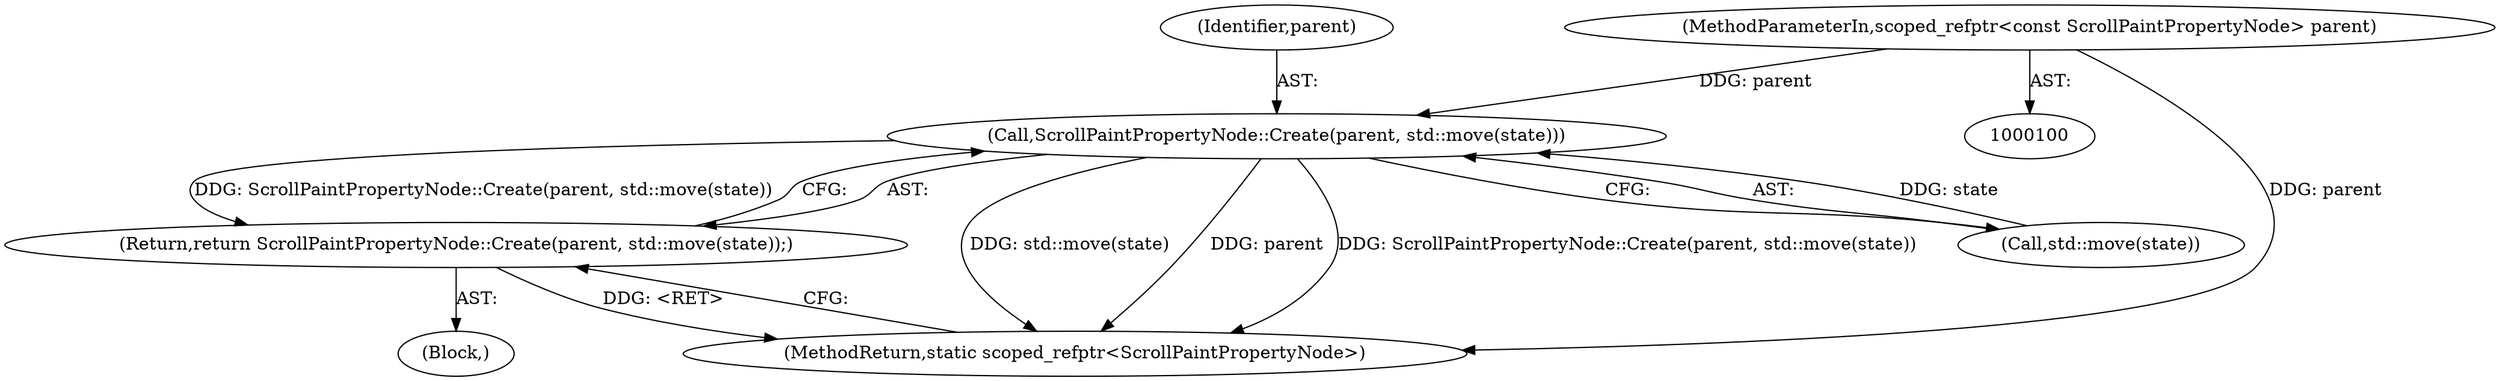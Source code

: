 digraph "1_Chrome_f911e11e7f6b5c0d6f5ee694a9871de6619889f7_28@del" {
"1000101" [label="(MethodParameterIn,scoped_refptr<const ScrollPaintPropertyNode> parent)"];
"1000121" [label="(Call,ScrollPaintPropertyNode::Create(parent, std::move(state)))"];
"1000120" [label="(Return,return ScrollPaintPropertyNode::Create(parent, std::move(state));)"];
"1000121" [label="(Call,ScrollPaintPropertyNode::Create(parent, std::move(state)))"];
"1000105" [label="(Block,)"];
"1000123" [label="(Call,std::move(state))"];
"1000101" [label="(MethodParameterIn,scoped_refptr<const ScrollPaintPropertyNode> parent)"];
"1000120" [label="(Return,return ScrollPaintPropertyNode::Create(parent, std::move(state));)"];
"1000125" [label="(MethodReturn,static scoped_refptr<ScrollPaintPropertyNode>)"];
"1000122" [label="(Identifier,parent)"];
"1000101" -> "1000100"  [label="AST: "];
"1000101" -> "1000125"  [label="DDG: parent"];
"1000101" -> "1000121"  [label="DDG: parent"];
"1000121" -> "1000120"  [label="AST: "];
"1000121" -> "1000123"  [label="CFG: "];
"1000122" -> "1000121"  [label="AST: "];
"1000123" -> "1000121"  [label="AST: "];
"1000120" -> "1000121"  [label="CFG: "];
"1000121" -> "1000125"  [label="DDG: std::move(state)"];
"1000121" -> "1000125"  [label="DDG: parent"];
"1000121" -> "1000125"  [label="DDG: ScrollPaintPropertyNode::Create(parent, std::move(state))"];
"1000121" -> "1000120"  [label="DDG: ScrollPaintPropertyNode::Create(parent, std::move(state))"];
"1000123" -> "1000121"  [label="DDG: state"];
"1000120" -> "1000105"  [label="AST: "];
"1000125" -> "1000120"  [label="CFG: "];
"1000120" -> "1000125"  [label="DDG: <RET>"];
}
